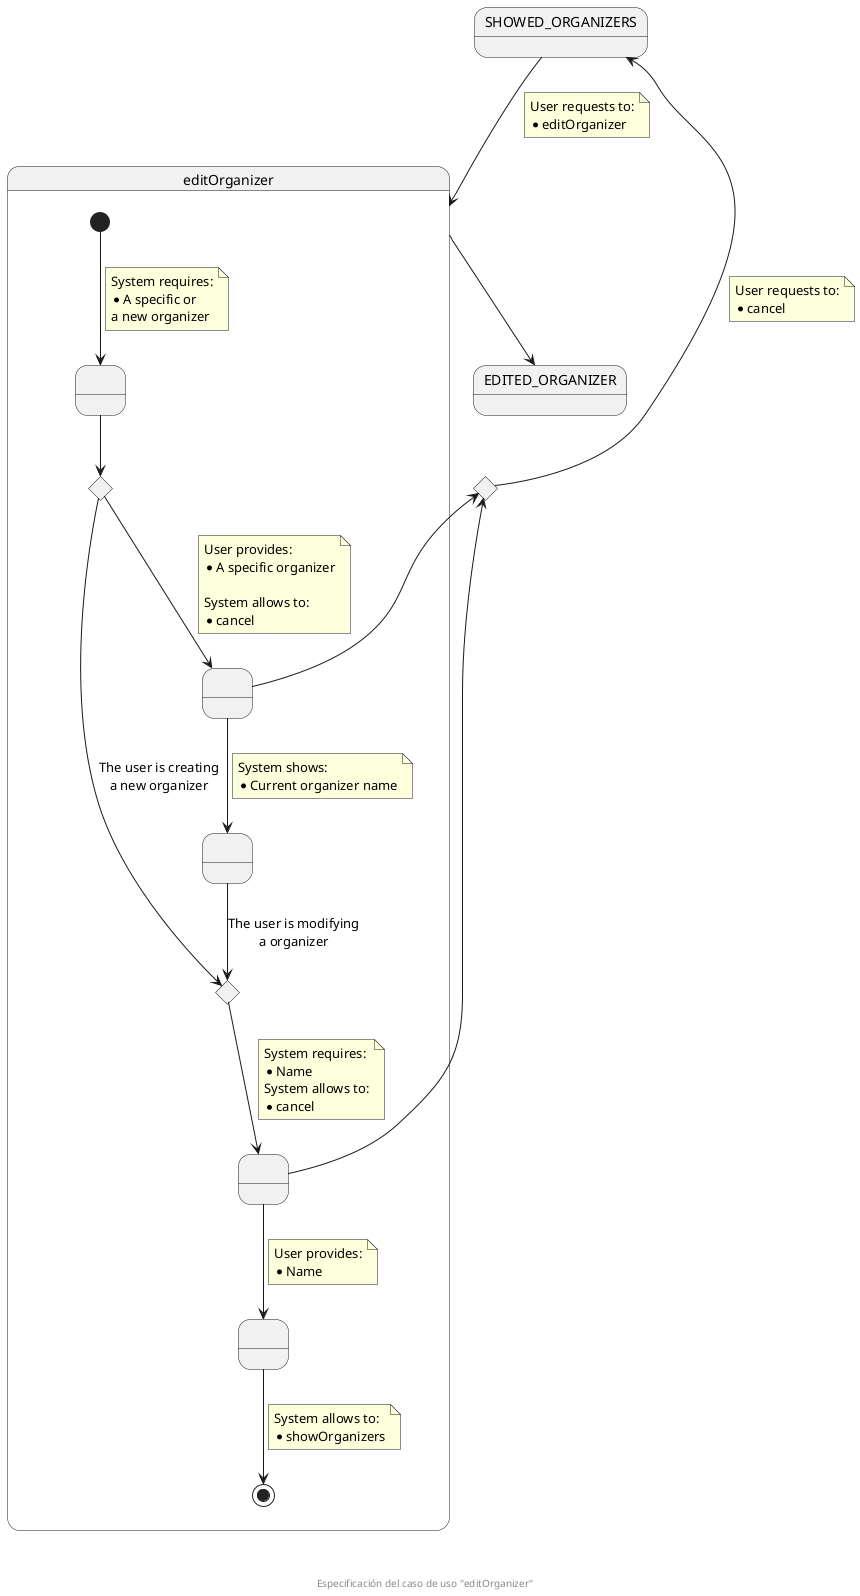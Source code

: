 @startuml
state SHOWED_ORGANIZERS
state enterCancelCHC <<choice>>
state editOrganizer {
  state " " as pendingOrganizer
  state createOrModifyCHC <<choice>>
  state " " as providedOrganizer
  state " " as showedData
  state createOrModifyCHC2 <<choice>>
  state " " as pendingData
  state " " as providedData
  [*] --> pendingOrganizer
  note on link
    System requires:
    * A specific or 
    a new organizer
  end note
  pendingOrganizer --> createOrModifyCHC
  createOrModifyCHC --> providedOrganizer
  note on link
    User provides:
    * A specific organizer

    System allows to:
    * cancel
  end note
 createOrModifyCHC --> createOrModifyCHC2 : The user is creating\na new organizer
  providedOrganizer --> showedData
  note on link
    System shows:
    * Current organizer name
  end note
  showedData --> createOrModifyCHC2 : The user is modifying\na organizer
  createOrModifyCHC2 --> pendingData
  note on link
    System requires:
    * Name
    System allows to:
    * cancel
  end note
  pendingData -u-> enterCancelCHC
  pendingData --> providedData
  note on link
    User provides:
    * Name
  end note
  providedOrganizer -u-> enterCancelCHC
  providedData --> [*]
  note on link
    System allows to:
    * showOrganizers
  end note
}
state EDITED_ORGANIZER

SHOWED_ORGANIZERS -d-> editOrganizer
note on link
  User requests to:
  * editOrganizer
end note

editOrganizer -d-> EDITED_ORGANIZER

enterCancelCHC -u-> SHOWED_ORGANIZERS
note on link
  User requests to:
  * cancel
end note

footer \n\n\n Especificación del caso de uso "editOrganizer"
@enduml
